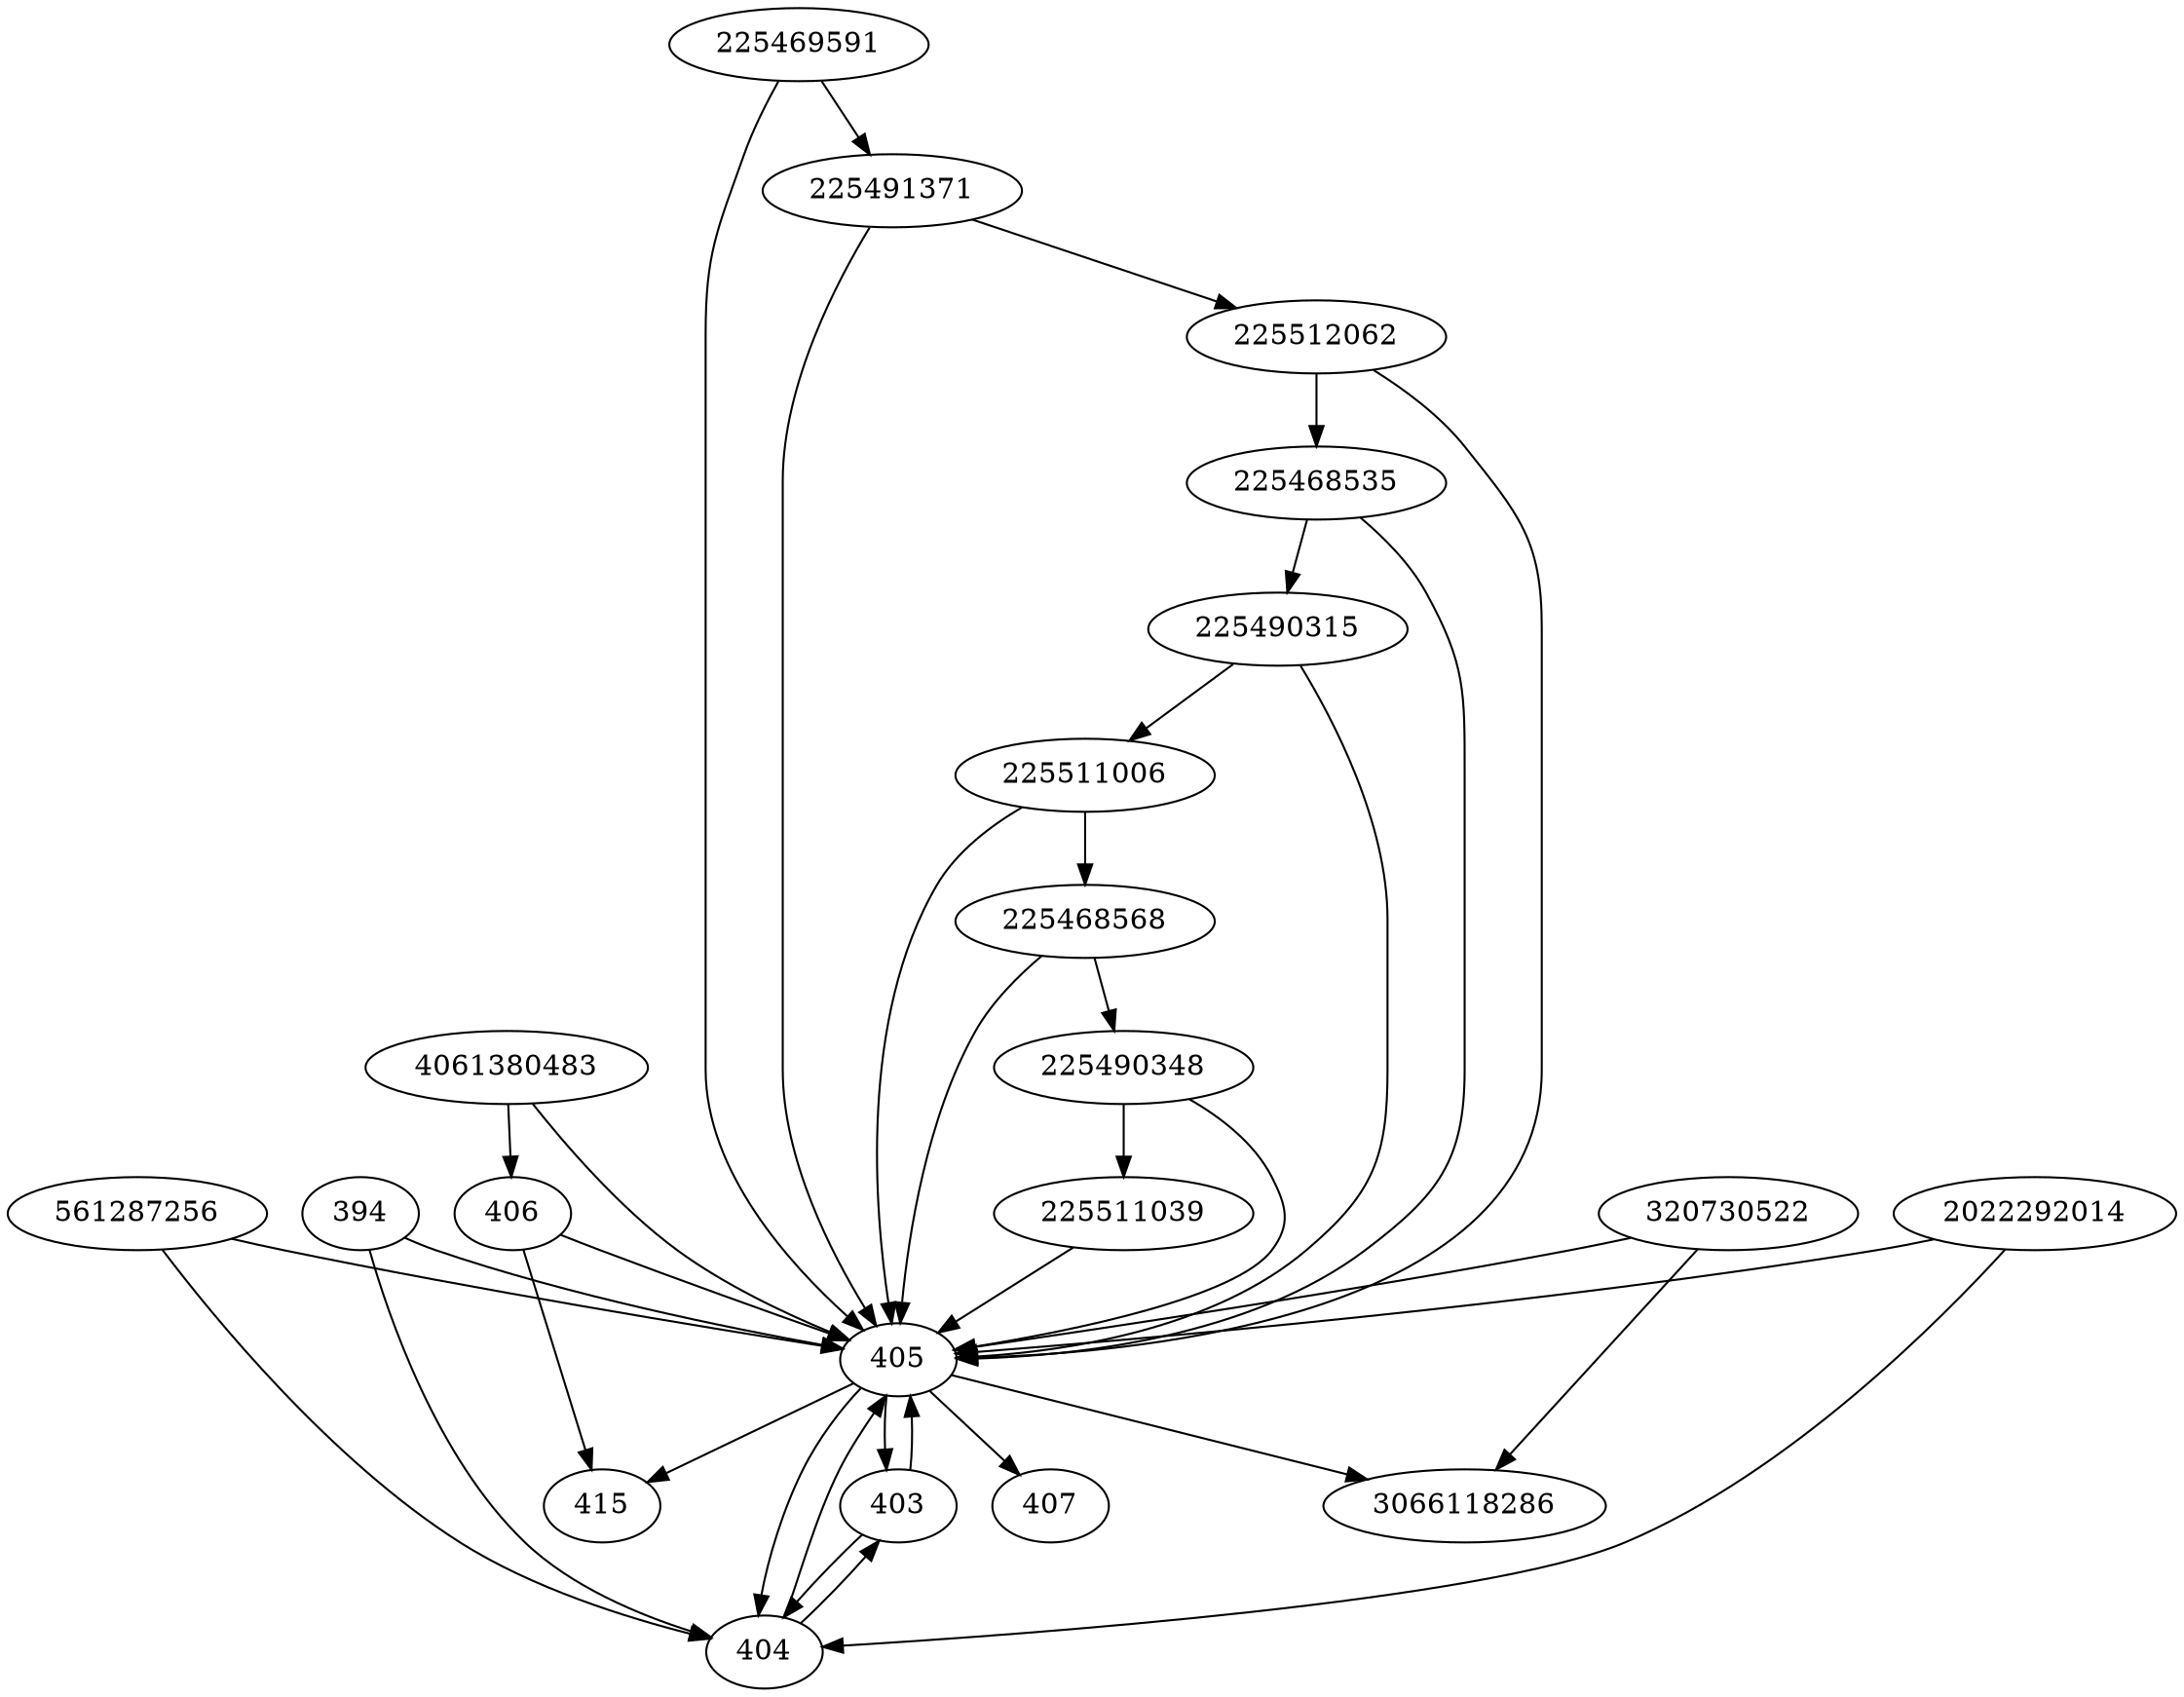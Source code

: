 strict digraph  {
4061380483;
394;
225490315;
3066118286;
403;
404;
405;
406;
407;
225469591;
225468568;
320730522;
415;
225491371;
225490348;
2022292014;
561287256;
225511006;
225468535;
225512062;
225511039;
4061380483 -> 405;
4061380483 -> 406;
394 -> 405;
394 -> 404;
225490315 -> 405;
225490315 -> 225511006;
403 -> 405;
403 -> 404;
404 -> 405;
404 -> 403;
405 -> 404;
405 -> 415;
405 -> 407;
405 -> 403;
405 -> 3066118286;
406 -> 415;
406 -> 405;
225469591 -> 405;
225469591 -> 225491371;
225468568 -> 405;
225468568 -> 225490348;
320730522 -> 3066118286;
320730522 -> 405;
225491371 -> 405;
225491371 -> 225512062;
225490348 -> 405;
225490348 -> 225511039;
2022292014 -> 404;
2022292014 -> 405;
561287256 -> 404;
561287256 -> 405;
225511006 -> 405;
225511006 -> 225468568;
225468535 -> 405;
225468535 -> 225490315;
225512062 -> 405;
225512062 -> 225468535;
225511039 -> 405;
}
